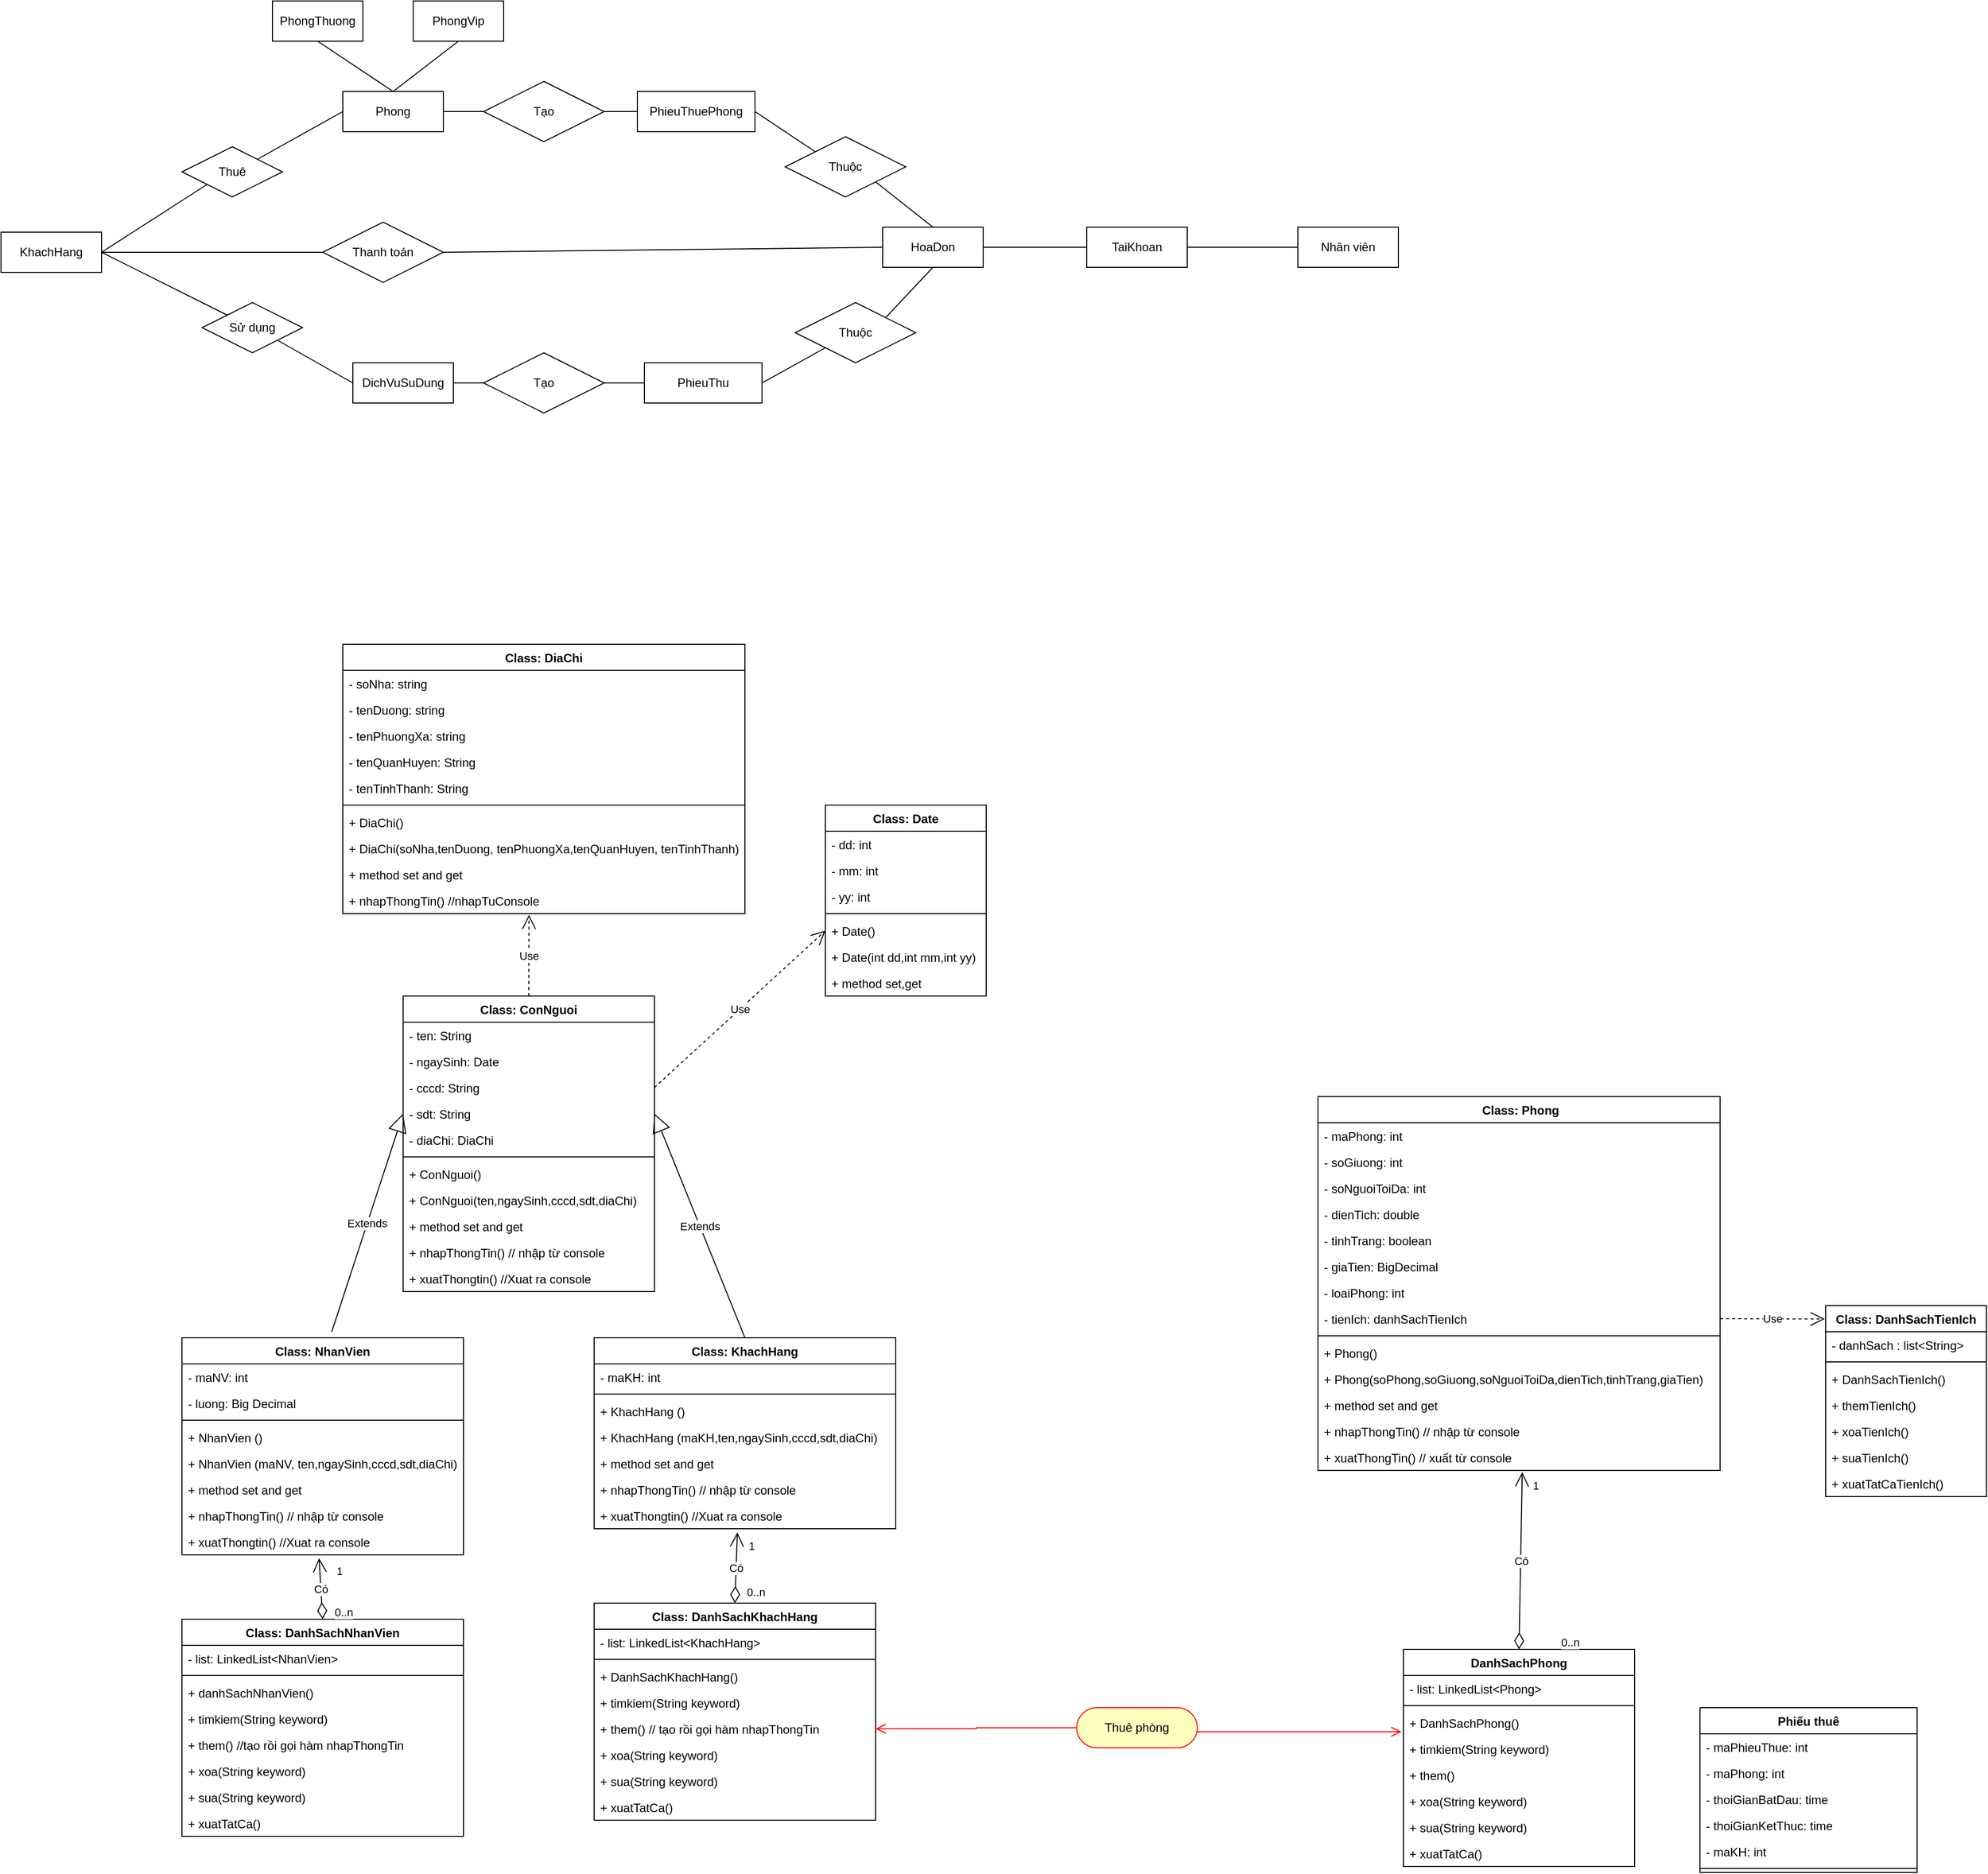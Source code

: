 <mxfile version="15.7.4" type="github">
  <diagram id="kMPrpdw1wE4F1YFI-eZS" name="Page-1">
    <mxGraphModel dx="2310" dy="1950" grid="1" gridSize="10" guides="1" tooltips="1" connect="1" arrows="1" fold="1" page="1" pageScale="1" pageWidth="827" pageHeight="1169" math="0" shadow="0">
      <root>
        <mxCell id="0" />
        <mxCell id="1" parent="0" />
        <mxCell id="qBU-X2Bj4WUoPsnrZZg7-1" value="Class: ConNguoi" style="swimlane;fontStyle=1;align=center;verticalAlign=top;childLayout=stackLayout;horizontal=1;startSize=26;horizontalStack=0;resizeParent=1;resizeParentMax=0;resizeLast=0;collapsible=1;marginBottom=0;" parent="1" vertex="1">
          <mxGeometry x="260" y="90" width="250" height="294" as="geometry" />
        </mxCell>
        <mxCell id="qBU-X2Bj4WUoPsnrZZg7-2" value="- ten: String " style="text;strokeColor=none;fillColor=none;align=left;verticalAlign=top;spacingLeft=4;spacingRight=4;overflow=hidden;rotatable=0;points=[[0,0.5],[1,0.5]];portConstraint=eastwest;" parent="qBU-X2Bj4WUoPsnrZZg7-1" vertex="1">
          <mxGeometry y="26" width="250" height="26" as="geometry" />
        </mxCell>
        <mxCell id="qBU-X2Bj4WUoPsnrZZg7-8" value="- ngaySinh: Date " style="text;strokeColor=none;fillColor=none;align=left;verticalAlign=top;spacingLeft=4;spacingRight=4;overflow=hidden;rotatable=0;points=[[0,0.5],[1,0.5]];portConstraint=eastwest;" parent="qBU-X2Bj4WUoPsnrZZg7-1" vertex="1">
          <mxGeometry y="52" width="250" height="26" as="geometry" />
        </mxCell>
        <mxCell id="qBU-X2Bj4WUoPsnrZZg7-5" value="- cccd: String" style="text;strokeColor=none;fillColor=none;align=left;verticalAlign=top;spacingLeft=4;spacingRight=4;overflow=hidden;rotatable=0;points=[[0,0.5],[1,0.5]];portConstraint=eastwest;" parent="qBU-X2Bj4WUoPsnrZZg7-1" vertex="1">
          <mxGeometry y="78" width="250" height="26" as="geometry" />
        </mxCell>
        <mxCell id="qBU-X2Bj4WUoPsnrZZg7-7" value="- sdt: String" style="text;strokeColor=none;fillColor=none;align=left;verticalAlign=top;spacingLeft=4;spacingRight=4;overflow=hidden;rotatable=0;points=[[0,0.5],[1,0.5]];portConstraint=eastwest;" parent="qBU-X2Bj4WUoPsnrZZg7-1" vertex="1">
          <mxGeometry y="104" width="250" height="26" as="geometry" />
        </mxCell>
        <mxCell id="qBU-X2Bj4WUoPsnrZZg7-6" value="- diaChi: DiaChi" style="text;strokeColor=none;fillColor=none;align=left;verticalAlign=top;spacingLeft=4;spacingRight=4;overflow=hidden;rotatable=0;points=[[0,0.5],[1,0.5]];portConstraint=eastwest;" parent="qBU-X2Bj4WUoPsnrZZg7-1" vertex="1">
          <mxGeometry y="130" width="250" height="26" as="geometry" />
        </mxCell>
        <mxCell id="qBU-X2Bj4WUoPsnrZZg7-3" value="" style="line;strokeWidth=1;fillColor=none;align=left;verticalAlign=middle;spacingTop=-1;spacingLeft=3;spacingRight=3;rotatable=0;labelPosition=right;points=[];portConstraint=eastwest;" parent="qBU-X2Bj4WUoPsnrZZg7-1" vertex="1">
          <mxGeometry y="156" width="250" height="8" as="geometry" />
        </mxCell>
        <mxCell id="qBU-X2Bj4WUoPsnrZZg7-40" value="+ ConNguoi()" style="text;strokeColor=none;fillColor=none;align=left;verticalAlign=top;spacingLeft=4;spacingRight=4;overflow=hidden;rotatable=0;points=[[0,0.5],[1,0.5]];portConstraint=eastwest;" parent="qBU-X2Bj4WUoPsnrZZg7-1" vertex="1">
          <mxGeometry y="164" width="250" height="26" as="geometry" />
        </mxCell>
        <mxCell id="qBU-X2Bj4WUoPsnrZZg7-4" value="+ ConNguoi(ten,ngaySinh,cccd,sdt,diaChi)" style="text;strokeColor=none;fillColor=none;align=left;verticalAlign=top;spacingLeft=4;spacingRight=4;overflow=hidden;rotatable=0;points=[[0,0.5],[1,0.5]];portConstraint=eastwest;" parent="qBU-X2Bj4WUoPsnrZZg7-1" vertex="1">
          <mxGeometry y="190" width="250" height="26" as="geometry" />
        </mxCell>
        <mxCell id="qBU-X2Bj4WUoPsnrZZg7-66" value="+ method set and get" style="text;strokeColor=none;fillColor=none;align=left;verticalAlign=top;spacingLeft=4;spacingRight=4;overflow=hidden;rotatable=0;points=[[0,0.5],[1,0.5]];portConstraint=eastwest;" parent="qBU-X2Bj4WUoPsnrZZg7-1" vertex="1">
          <mxGeometry y="216" width="250" height="26" as="geometry" />
        </mxCell>
        <mxCell id="qBU-X2Bj4WUoPsnrZZg7-10" value="+ nhapThongTin() // nhập từ console" style="text;strokeColor=none;fillColor=none;align=left;verticalAlign=top;spacingLeft=4;spacingRight=4;overflow=hidden;rotatable=0;points=[[0,0.5],[1,0.5]];portConstraint=eastwest;" parent="qBU-X2Bj4WUoPsnrZZg7-1" vertex="1">
          <mxGeometry y="242" width="250" height="26" as="geometry" />
        </mxCell>
        <mxCell id="qBU-X2Bj4WUoPsnrZZg7-11" value="+ xuatThongtin() //Xuat ra console" style="text;strokeColor=none;fillColor=none;align=left;verticalAlign=top;spacingLeft=4;spacingRight=4;overflow=hidden;rotatable=0;points=[[0,0.5],[1,0.5]];portConstraint=eastwest;" parent="qBU-X2Bj4WUoPsnrZZg7-1" vertex="1">
          <mxGeometry y="268" width="250" height="26" as="geometry" />
        </mxCell>
        <mxCell id="qBU-X2Bj4WUoPsnrZZg7-13" value="Class: NhanVien" style="swimlane;fontStyle=1;align=center;verticalAlign=top;childLayout=stackLayout;horizontal=1;startSize=26;horizontalStack=0;resizeParent=1;resizeParentMax=0;resizeLast=0;collapsible=1;marginBottom=0;" parent="1" vertex="1">
          <mxGeometry x="40" y="430" width="280" height="216" as="geometry" />
        </mxCell>
        <mxCell id="qBU-X2Bj4WUoPsnrZZg7-18" value="- maNV: int" style="text;strokeColor=none;fillColor=none;align=left;verticalAlign=top;spacingLeft=4;spacingRight=4;overflow=hidden;rotatable=0;points=[[0,0.5],[1,0.5]];portConstraint=eastwest;" parent="qBU-X2Bj4WUoPsnrZZg7-13" vertex="1">
          <mxGeometry y="26" width="280" height="26" as="geometry" />
        </mxCell>
        <mxCell id="2VzvHY2PfIoo-pRxmY4y-8" value="- luong: Big Decimal" style="text;strokeColor=none;fillColor=none;align=left;verticalAlign=top;spacingLeft=4;spacingRight=4;overflow=hidden;rotatable=0;points=[[0,0.5],[1,0.5]];portConstraint=eastwest;" parent="qBU-X2Bj4WUoPsnrZZg7-13" vertex="1">
          <mxGeometry y="52" width="280" height="26" as="geometry" />
        </mxCell>
        <mxCell id="qBU-X2Bj4WUoPsnrZZg7-19" value="" style="line;strokeWidth=1;fillColor=none;align=left;verticalAlign=middle;spacingTop=-1;spacingLeft=3;spacingRight=3;rotatable=0;labelPosition=right;points=[];portConstraint=eastwest;" parent="qBU-X2Bj4WUoPsnrZZg7-13" vertex="1">
          <mxGeometry y="78" width="280" height="8" as="geometry" />
        </mxCell>
        <mxCell id="qBU-X2Bj4WUoPsnrZZg7-20" value="+ NhanVien ()" style="text;strokeColor=none;fillColor=none;align=left;verticalAlign=top;spacingLeft=4;spacingRight=4;overflow=hidden;rotatable=0;points=[[0,0.5],[1,0.5]];portConstraint=eastwest;" parent="qBU-X2Bj4WUoPsnrZZg7-13" vertex="1">
          <mxGeometry y="86" width="280" height="26" as="geometry" />
        </mxCell>
        <mxCell id="qBU-X2Bj4WUoPsnrZZg7-39" value="+ NhanVien (maNV, ten,ngaySinh,cccd,sdt,diaChi)" style="text;strokeColor=none;fillColor=none;align=left;verticalAlign=top;spacingLeft=4;spacingRight=4;overflow=hidden;rotatable=0;points=[[0,0.5],[1,0.5]];portConstraint=eastwest;" parent="qBU-X2Bj4WUoPsnrZZg7-13" vertex="1">
          <mxGeometry y="112" width="280" height="26" as="geometry" />
        </mxCell>
        <mxCell id="qBU-X2Bj4WUoPsnrZZg7-67" value="+ method set and get" style="text;strokeColor=none;fillColor=none;align=left;verticalAlign=top;spacingLeft=4;spacingRight=4;overflow=hidden;rotatable=0;points=[[0,0.5],[1,0.5]];portConstraint=eastwest;" parent="qBU-X2Bj4WUoPsnrZZg7-13" vertex="1">
          <mxGeometry y="138" width="280" height="26" as="geometry" />
        </mxCell>
        <mxCell id="qBU-X2Bj4WUoPsnrZZg7-21" value="+ nhapThongTin() // nhập từ console" style="text;strokeColor=none;fillColor=none;align=left;verticalAlign=top;spacingLeft=4;spacingRight=4;overflow=hidden;rotatable=0;points=[[0,0.5],[1,0.5]];portConstraint=eastwest;" parent="qBU-X2Bj4WUoPsnrZZg7-13" vertex="1">
          <mxGeometry y="164" width="280" height="26" as="geometry" />
        </mxCell>
        <mxCell id="qBU-X2Bj4WUoPsnrZZg7-22" value="+ xuatThongtin() //Xuat ra console" style="text;strokeColor=none;fillColor=none;align=left;verticalAlign=top;spacingLeft=4;spacingRight=4;overflow=hidden;rotatable=0;points=[[0,0.5],[1,0.5]];portConstraint=eastwest;" parent="qBU-X2Bj4WUoPsnrZZg7-13" vertex="1">
          <mxGeometry y="190" width="280" height="26" as="geometry" />
        </mxCell>
        <mxCell id="qBU-X2Bj4WUoPsnrZZg7-23" value="Class: KhachHang" style="swimlane;fontStyle=1;align=center;verticalAlign=top;childLayout=stackLayout;horizontal=1;startSize=26;horizontalStack=0;resizeParent=1;resizeParentMax=0;resizeLast=0;collapsible=1;marginBottom=0;" parent="1" vertex="1">
          <mxGeometry x="450" y="430" width="300" height="190" as="geometry" />
        </mxCell>
        <mxCell id="qBU-X2Bj4WUoPsnrZZg7-24" value="- maKH: int" style="text;strokeColor=none;fillColor=none;align=left;verticalAlign=top;spacingLeft=4;spacingRight=4;overflow=hidden;rotatable=0;points=[[0,0.5],[1,0.5]];portConstraint=eastwest;" parent="qBU-X2Bj4WUoPsnrZZg7-23" vertex="1">
          <mxGeometry y="26" width="300" height="26" as="geometry" />
        </mxCell>
        <mxCell id="qBU-X2Bj4WUoPsnrZZg7-29" value="" style="line;strokeWidth=1;fillColor=none;align=left;verticalAlign=middle;spacingTop=-1;spacingLeft=3;spacingRight=3;rotatable=0;labelPosition=right;points=[];portConstraint=eastwest;" parent="qBU-X2Bj4WUoPsnrZZg7-23" vertex="1">
          <mxGeometry y="52" width="300" height="8" as="geometry" />
        </mxCell>
        <mxCell id="qBU-X2Bj4WUoPsnrZZg7-30" value="+ KhachHang ()" style="text;strokeColor=none;fillColor=none;align=left;verticalAlign=top;spacingLeft=4;spacingRight=4;overflow=hidden;rotatable=0;points=[[0,0.5],[1,0.5]];portConstraint=eastwest;" parent="qBU-X2Bj4WUoPsnrZZg7-23" vertex="1">
          <mxGeometry y="60" width="300" height="26" as="geometry" />
        </mxCell>
        <mxCell id="qBU-X2Bj4WUoPsnrZZg7-41" value="+ KhachHang (maKH,ten,ngaySinh,cccd,sdt,diaChi)" style="text;strokeColor=none;fillColor=none;align=left;verticalAlign=top;spacingLeft=4;spacingRight=4;overflow=hidden;rotatable=0;points=[[0,0.5],[1,0.5]];portConstraint=eastwest;" parent="qBU-X2Bj4WUoPsnrZZg7-23" vertex="1">
          <mxGeometry y="86" width="300" height="26" as="geometry" />
        </mxCell>
        <mxCell id="qBU-X2Bj4WUoPsnrZZg7-69" value="+ method set and get" style="text;strokeColor=none;fillColor=none;align=left;verticalAlign=top;spacingLeft=4;spacingRight=4;overflow=hidden;rotatable=0;points=[[0,0.5],[1,0.5]];portConstraint=eastwest;" parent="qBU-X2Bj4WUoPsnrZZg7-23" vertex="1">
          <mxGeometry y="112" width="300" height="26" as="geometry" />
        </mxCell>
        <mxCell id="qBU-X2Bj4WUoPsnrZZg7-31" value="+ nhapThongTin() // nhập từ console" style="text;strokeColor=none;fillColor=none;align=left;verticalAlign=top;spacingLeft=4;spacingRight=4;overflow=hidden;rotatable=0;points=[[0,0.5],[1,0.5]];portConstraint=eastwest;" parent="qBU-X2Bj4WUoPsnrZZg7-23" vertex="1">
          <mxGeometry y="138" width="300" height="26" as="geometry" />
        </mxCell>
        <mxCell id="qBU-X2Bj4WUoPsnrZZg7-32" value="+ xuatThongtin() //Xuat ra console" style="text;strokeColor=none;fillColor=none;align=left;verticalAlign=top;spacingLeft=4;spacingRight=4;overflow=hidden;rotatable=0;points=[[0,0.5],[1,0.5]];portConstraint=eastwest;" parent="qBU-X2Bj4WUoPsnrZZg7-23" vertex="1">
          <mxGeometry y="164" width="300" height="26" as="geometry" />
        </mxCell>
        <mxCell id="qBU-X2Bj4WUoPsnrZZg7-34" value="Class: DanhSachNhanVien" style="swimlane;fontStyle=1;align=center;verticalAlign=top;childLayout=stackLayout;horizontal=1;startSize=26;horizontalStack=0;resizeParent=1;resizeParentMax=0;resizeLast=0;collapsible=1;marginBottom=0;" parent="1" vertex="1">
          <mxGeometry x="40" y="710" width="280" height="216" as="geometry" />
        </mxCell>
        <mxCell id="qBU-X2Bj4WUoPsnrZZg7-35" value="- list: LinkedList&lt;NhanVien&gt;" style="text;strokeColor=none;fillColor=none;align=left;verticalAlign=top;spacingLeft=4;spacingRight=4;overflow=hidden;rotatable=0;points=[[0,0.5],[1,0.5]];portConstraint=eastwest;" parent="qBU-X2Bj4WUoPsnrZZg7-34" vertex="1">
          <mxGeometry y="26" width="280" height="26" as="geometry" />
        </mxCell>
        <mxCell id="qBU-X2Bj4WUoPsnrZZg7-36" value="" style="line;strokeWidth=1;fillColor=none;align=left;verticalAlign=middle;spacingTop=-1;spacingLeft=3;spacingRight=3;rotatable=0;labelPosition=right;points=[];portConstraint=eastwest;" parent="qBU-X2Bj4WUoPsnrZZg7-34" vertex="1">
          <mxGeometry y="52" width="280" height="8" as="geometry" />
        </mxCell>
        <mxCell id="qBU-X2Bj4WUoPsnrZZg7-37" value="+ danhSachNhanVien()" style="text;strokeColor=none;fillColor=none;align=left;verticalAlign=top;spacingLeft=4;spacingRight=4;overflow=hidden;rotatable=0;points=[[0,0.5],[1,0.5]];portConstraint=eastwest;" parent="qBU-X2Bj4WUoPsnrZZg7-34" vertex="1">
          <mxGeometry y="60" width="280" height="26" as="geometry" />
        </mxCell>
        <mxCell id="qBU-X2Bj4WUoPsnrZZg7-100" value="+ timkiem(String keyword)" style="text;strokeColor=none;fillColor=none;align=left;verticalAlign=top;spacingLeft=4;spacingRight=4;overflow=hidden;rotatable=0;points=[[0,0.5],[1,0.5]];portConstraint=eastwest;" parent="qBU-X2Bj4WUoPsnrZZg7-34" vertex="1">
          <mxGeometry y="86" width="280" height="26" as="geometry" />
        </mxCell>
        <mxCell id="qBU-X2Bj4WUoPsnrZZg7-38" value="+ them() //tạo rồi gọi hàm nhapThongTin" style="text;strokeColor=none;fillColor=none;align=left;verticalAlign=top;spacingLeft=4;spacingRight=4;overflow=hidden;rotatable=0;points=[[0,0.5],[1,0.5]];portConstraint=eastwest;" parent="qBU-X2Bj4WUoPsnrZZg7-34" vertex="1">
          <mxGeometry y="112" width="280" height="26" as="geometry" />
        </mxCell>
        <mxCell id="qBU-X2Bj4WUoPsnrZZg7-42" value="+ xoa(String keyword)" style="text;strokeColor=none;fillColor=none;align=left;verticalAlign=top;spacingLeft=4;spacingRight=4;overflow=hidden;rotatable=0;points=[[0,0.5],[1,0.5]];portConstraint=eastwest;" parent="qBU-X2Bj4WUoPsnrZZg7-34" vertex="1">
          <mxGeometry y="138" width="280" height="26" as="geometry" />
        </mxCell>
        <mxCell id="qBU-X2Bj4WUoPsnrZZg7-43" value="+ sua(String keyword)" style="text;strokeColor=none;fillColor=none;align=left;verticalAlign=top;spacingLeft=4;spacingRight=4;overflow=hidden;rotatable=0;points=[[0,0.5],[1,0.5]];portConstraint=eastwest;" parent="qBU-X2Bj4WUoPsnrZZg7-34" vertex="1">
          <mxGeometry y="164" width="280" height="26" as="geometry" />
        </mxCell>
        <mxCell id="qBU-X2Bj4WUoPsnrZZg7-114" value="+ xuatTatCa()" style="text;strokeColor=none;fillColor=none;align=left;verticalAlign=top;spacingLeft=4;spacingRight=4;overflow=hidden;rotatable=0;points=[[0,0.5],[1,0.5]];portConstraint=eastwest;" parent="qBU-X2Bj4WUoPsnrZZg7-34" vertex="1">
          <mxGeometry y="190" width="280" height="26" as="geometry" />
        </mxCell>
        <mxCell id="qBU-X2Bj4WUoPsnrZZg7-44" value="Class: DanhSachKhachHang" style="swimlane;fontStyle=1;align=center;verticalAlign=top;childLayout=stackLayout;horizontal=1;startSize=26;horizontalStack=0;resizeParent=1;resizeParentMax=0;resizeLast=0;collapsible=1;marginBottom=0;" parent="1" vertex="1">
          <mxGeometry x="450" y="694" width="280" height="216" as="geometry" />
        </mxCell>
        <mxCell id="qBU-X2Bj4WUoPsnrZZg7-45" value="- list: LinkedList&lt;KhachHang&gt;" style="text;strokeColor=none;fillColor=none;align=left;verticalAlign=top;spacingLeft=4;spacingRight=4;overflow=hidden;rotatable=0;points=[[0,0.5],[1,0.5]];portConstraint=eastwest;" parent="qBU-X2Bj4WUoPsnrZZg7-44" vertex="1">
          <mxGeometry y="26" width="280" height="26" as="geometry" />
        </mxCell>
        <mxCell id="qBU-X2Bj4WUoPsnrZZg7-46" value="" style="line;strokeWidth=1;fillColor=none;align=left;verticalAlign=middle;spacingTop=-1;spacingLeft=3;spacingRight=3;rotatable=0;labelPosition=right;points=[];portConstraint=eastwest;" parent="qBU-X2Bj4WUoPsnrZZg7-44" vertex="1">
          <mxGeometry y="52" width="280" height="8" as="geometry" />
        </mxCell>
        <mxCell id="qBU-X2Bj4WUoPsnrZZg7-99" value="+ DanhSachKhachHang()" style="text;strokeColor=none;fillColor=none;align=left;verticalAlign=top;spacingLeft=4;spacingRight=4;overflow=hidden;rotatable=0;points=[[0,0.5],[1,0.5]];portConstraint=eastwest;" parent="qBU-X2Bj4WUoPsnrZZg7-44" vertex="1">
          <mxGeometry y="60" width="280" height="26" as="geometry" />
        </mxCell>
        <mxCell id="qBU-X2Bj4WUoPsnrZZg7-47" value="+ timkiem(String keyword)" style="text;strokeColor=none;fillColor=none;align=left;verticalAlign=top;spacingLeft=4;spacingRight=4;overflow=hidden;rotatable=0;points=[[0,0.5],[1,0.5]];portConstraint=eastwest;" parent="qBU-X2Bj4WUoPsnrZZg7-44" vertex="1">
          <mxGeometry y="86" width="280" height="26" as="geometry" />
        </mxCell>
        <mxCell id="qBU-X2Bj4WUoPsnrZZg7-48" value="+ them() // tạo rồi gọi hàm nhapThongTin" style="text;strokeColor=none;fillColor=none;align=left;verticalAlign=top;spacingLeft=4;spacingRight=4;overflow=hidden;rotatable=0;points=[[0,0.5],[1,0.5]];portConstraint=eastwest;" parent="qBU-X2Bj4WUoPsnrZZg7-44" vertex="1">
          <mxGeometry y="112" width="280" height="26" as="geometry" />
        </mxCell>
        <mxCell id="qBU-X2Bj4WUoPsnrZZg7-49" value="+ xoa(String keyword)" style="text;strokeColor=none;fillColor=none;align=left;verticalAlign=top;spacingLeft=4;spacingRight=4;overflow=hidden;rotatable=0;points=[[0,0.5],[1,0.5]];portConstraint=eastwest;" parent="qBU-X2Bj4WUoPsnrZZg7-44" vertex="1">
          <mxGeometry y="138" width="280" height="26" as="geometry" />
        </mxCell>
        <mxCell id="qBU-X2Bj4WUoPsnrZZg7-50" value="+ sua(String keyword)" style="text;strokeColor=none;fillColor=none;align=left;verticalAlign=top;spacingLeft=4;spacingRight=4;overflow=hidden;rotatable=0;points=[[0,0.5],[1,0.5]];portConstraint=eastwest;" parent="qBU-X2Bj4WUoPsnrZZg7-44" vertex="1">
          <mxGeometry y="164" width="280" height="26" as="geometry" />
        </mxCell>
        <mxCell id="qBU-X2Bj4WUoPsnrZZg7-113" value="+ xuatTatCa()" style="text;strokeColor=none;fillColor=none;align=left;verticalAlign=top;spacingLeft=4;spacingRight=4;overflow=hidden;rotatable=0;points=[[0,0.5],[1,0.5]];portConstraint=eastwest;" parent="qBU-X2Bj4WUoPsnrZZg7-44" vertex="1">
          <mxGeometry y="190" width="280" height="26" as="geometry" />
        </mxCell>
        <mxCell id="qBU-X2Bj4WUoPsnrZZg7-54" value="Extends" style="endArrow=block;endSize=16;endFill=0;html=1;rounded=0;exitX=0.532;exitY=-0.027;exitDx=0;exitDy=0;exitPerimeter=0;entryX=0;entryY=0.5;entryDx=0;entryDy=0;" parent="1" source="qBU-X2Bj4WUoPsnrZZg7-13" target="qBU-X2Bj4WUoPsnrZZg7-7" edge="1">
          <mxGeometry width="160" relative="1" as="geometry">
            <mxPoint x="190" y="420" as="sourcePoint" />
            <mxPoint x="350" y="420" as="targetPoint" />
          </mxGeometry>
        </mxCell>
        <mxCell id="qBU-X2Bj4WUoPsnrZZg7-56" value="Extends" style="endArrow=block;endSize=16;endFill=0;html=1;rounded=0;exitX=0.5;exitY=0;exitDx=0;exitDy=0;entryX=1;entryY=0.5;entryDx=0;entryDy=0;" parent="1" source="qBU-X2Bj4WUoPsnrZZg7-23" target="qBU-X2Bj4WUoPsnrZZg7-7" edge="1">
          <mxGeometry width="160" relative="1" as="geometry">
            <mxPoint x="330" y="440" as="sourcePoint" />
            <mxPoint x="490" y="440" as="targetPoint" />
          </mxGeometry>
        </mxCell>
        <mxCell id="qBU-X2Bj4WUoPsnrZZg7-57" value=" Class: Phong" style="swimlane;fontStyle=1;align=center;verticalAlign=top;childLayout=stackLayout;horizontal=1;startSize=26;horizontalStack=0;resizeParent=1;resizeParentMax=0;resizeLast=0;collapsible=1;marginBottom=0;" parent="1" vertex="1">
          <mxGeometry x="1170" y="190" width="400" height="372" as="geometry" />
        </mxCell>
        <mxCell id="qBU-X2Bj4WUoPsnrZZg7-58" value="- maPhong: int" style="text;strokeColor=none;fillColor=none;align=left;verticalAlign=top;spacingLeft=4;spacingRight=4;overflow=hidden;rotatable=0;points=[[0,0.5],[1,0.5]];portConstraint=eastwest;" parent="qBU-X2Bj4WUoPsnrZZg7-57" vertex="1">
          <mxGeometry y="26" width="400" height="26" as="geometry" />
        </mxCell>
        <mxCell id="qBU-X2Bj4WUoPsnrZZg7-64" value="- soGiuong: int" style="text;strokeColor=none;fillColor=none;align=left;verticalAlign=top;spacingLeft=4;spacingRight=4;overflow=hidden;rotatable=0;points=[[0,0.5],[1,0.5]];portConstraint=eastwest;" parent="qBU-X2Bj4WUoPsnrZZg7-57" vertex="1">
          <mxGeometry y="52" width="400" height="26" as="geometry" />
        </mxCell>
        <mxCell id="qBU-X2Bj4WUoPsnrZZg7-73" value="- soNguoiToiDa: int" style="text;strokeColor=none;fillColor=none;align=left;verticalAlign=top;spacingLeft=4;spacingRight=4;overflow=hidden;rotatable=0;points=[[0,0.5],[1,0.5]];portConstraint=eastwest;" parent="qBU-X2Bj4WUoPsnrZZg7-57" vertex="1">
          <mxGeometry y="78" width="400" height="26" as="geometry" />
        </mxCell>
        <mxCell id="qBU-X2Bj4WUoPsnrZZg7-61" value="- dienTich: double" style="text;strokeColor=none;fillColor=none;align=left;verticalAlign=top;spacingLeft=4;spacingRight=4;overflow=hidden;rotatable=0;points=[[0,0.5],[1,0.5]];portConstraint=eastwest;" parent="qBU-X2Bj4WUoPsnrZZg7-57" vertex="1">
          <mxGeometry y="104" width="400" height="26" as="geometry" />
        </mxCell>
        <mxCell id="qBU-X2Bj4WUoPsnrZZg7-62" value="- tinhTrang: boolean" style="text;strokeColor=none;fillColor=none;align=left;verticalAlign=top;spacingLeft=4;spacingRight=4;overflow=hidden;rotatable=0;points=[[0,0.5],[1,0.5]];portConstraint=eastwest;" parent="qBU-X2Bj4WUoPsnrZZg7-57" vertex="1">
          <mxGeometry y="130" width="400" height="26" as="geometry" />
        </mxCell>
        <mxCell id="qBU-X2Bj4WUoPsnrZZg7-84" value="- giaTien: BigDecimal" style="text;strokeColor=none;fillColor=none;align=left;verticalAlign=top;spacingLeft=4;spacingRight=4;overflow=hidden;rotatable=0;points=[[0,0.5],[1,0.5]];portConstraint=eastwest;" parent="qBU-X2Bj4WUoPsnrZZg7-57" vertex="1">
          <mxGeometry y="156" width="400" height="26" as="geometry" />
        </mxCell>
        <mxCell id="6TMLlwcTxGyn9dcxGtqk-1" value="- loaiPhong: int" style="text;strokeColor=none;fillColor=none;align=left;verticalAlign=top;spacingLeft=4;spacingRight=4;overflow=hidden;rotatable=0;points=[[0,0.5],[1,0.5]];portConstraint=eastwest;" parent="qBU-X2Bj4WUoPsnrZZg7-57" vertex="1">
          <mxGeometry y="182" width="400" height="26" as="geometry" />
        </mxCell>
        <mxCell id="6TMLlwcTxGyn9dcxGtqk-2" value="- tienIch: danhSachTienIch" style="text;strokeColor=none;fillColor=none;align=left;verticalAlign=top;spacingLeft=4;spacingRight=4;overflow=hidden;rotatable=0;points=[[0,0.5],[1,0.5]];portConstraint=eastwest;" parent="qBU-X2Bj4WUoPsnrZZg7-57" vertex="1">
          <mxGeometry y="208" width="400" height="26" as="geometry" />
        </mxCell>
        <mxCell id="qBU-X2Bj4WUoPsnrZZg7-59" value="" style="line;strokeWidth=1;fillColor=none;align=left;verticalAlign=middle;spacingTop=-1;spacingLeft=3;spacingRight=3;rotatable=0;labelPosition=right;points=[];portConstraint=eastwest;" parent="qBU-X2Bj4WUoPsnrZZg7-57" vertex="1">
          <mxGeometry y="234" width="400" height="8" as="geometry" />
        </mxCell>
        <mxCell id="qBU-X2Bj4WUoPsnrZZg7-60" value="+ Phong()" style="text;strokeColor=none;fillColor=none;align=left;verticalAlign=top;spacingLeft=4;spacingRight=4;overflow=hidden;rotatable=0;points=[[0,0.5],[1,0.5]];portConstraint=eastwest;" parent="qBU-X2Bj4WUoPsnrZZg7-57" vertex="1">
          <mxGeometry y="242" width="400" height="26" as="geometry" />
        </mxCell>
        <mxCell id="qBU-X2Bj4WUoPsnrZZg7-65" value="+ Phong(soPhong,soGiuong,soNguoiToiDa,dienTich,tinhTrang,giaTien)" style="text;strokeColor=none;fillColor=none;align=left;verticalAlign=top;spacingLeft=4;spacingRight=4;overflow=hidden;rotatable=0;points=[[0,0.5],[1,0.5]];portConstraint=eastwest;" parent="qBU-X2Bj4WUoPsnrZZg7-57" vertex="1">
          <mxGeometry y="268" width="400" height="26" as="geometry" />
        </mxCell>
        <mxCell id="qBU-X2Bj4WUoPsnrZZg7-70" value="+ method set and get" style="text;strokeColor=none;fillColor=none;align=left;verticalAlign=top;spacingLeft=4;spacingRight=4;overflow=hidden;rotatable=0;points=[[0,0.5],[1,0.5]];portConstraint=eastwest;" parent="qBU-X2Bj4WUoPsnrZZg7-57" vertex="1">
          <mxGeometry y="294" width="400" height="26" as="geometry" />
        </mxCell>
        <mxCell id="qBU-X2Bj4WUoPsnrZZg7-71" value="+ nhapThongTin() // nhập từ console" style="text;strokeColor=none;fillColor=none;align=left;verticalAlign=top;spacingLeft=4;spacingRight=4;overflow=hidden;rotatable=0;points=[[0,0.5],[1,0.5]];portConstraint=eastwest;" parent="qBU-X2Bj4WUoPsnrZZg7-57" vertex="1">
          <mxGeometry y="320" width="400" height="26" as="geometry" />
        </mxCell>
        <mxCell id="qBU-X2Bj4WUoPsnrZZg7-72" value="+ xuatThongTin() // xuất từ console" style="text;strokeColor=none;fillColor=none;align=left;verticalAlign=top;spacingLeft=4;spacingRight=4;overflow=hidden;rotatable=0;points=[[0,0.5],[1,0.5]];portConstraint=eastwest;" parent="qBU-X2Bj4WUoPsnrZZg7-57" vertex="1">
          <mxGeometry y="346" width="400" height="26" as="geometry" />
        </mxCell>
        <mxCell id="qBU-X2Bj4WUoPsnrZZg7-91" value="Class: DanhSachTienIch" style="swimlane;fontStyle=1;align=center;verticalAlign=top;childLayout=stackLayout;horizontal=1;startSize=26;horizontalStack=0;resizeParent=1;resizeParentMax=0;resizeLast=0;collapsible=1;marginBottom=0;" parent="1" vertex="1">
          <mxGeometry x="1675" y="398" width="160" height="190" as="geometry" />
        </mxCell>
        <mxCell id="qBU-X2Bj4WUoPsnrZZg7-95" value="- danhSach : list&lt;String&gt;" style="text;strokeColor=none;fillColor=none;align=left;verticalAlign=top;spacingLeft=4;spacingRight=4;overflow=hidden;rotatable=0;points=[[0,0.5],[1,0.5]];portConstraint=eastwest;" parent="qBU-X2Bj4WUoPsnrZZg7-91" vertex="1">
          <mxGeometry y="26" width="160" height="26" as="geometry" />
        </mxCell>
        <mxCell id="qBU-X2Bj4WUoPsnrZZg7-93" value="" style="line;strokeWidth=1;fillColor=none;align=left;verticalAlign=middle;spacingTop=-1;spacingLeft=3;spacingRight=3;rotatable=0;labelPosition=right;points=[];portConstraint=eastwest;" parent="qBU-X2Bj4WUoPsnrZZg7-91" vertex="1">
          <mxGeometry y="52" width="160" height="8" as="geometry" />
        </mxCell>
        <mxCell id="qBU-X2Bj4WUoPsnrZZg7-94" value="+ DanhSachTienIch()" style="text;strokeColor=none;fillColor=none;align=left;verticalAlign=top;spacingLeft=4;spacingRight=4;overflow=hidden;rotatable=0;points=[[0,0.5],[1,0.5]];portConstraint=eastwest;" parent="qBU-X2Bj4WUoPsnrZZg7-91" vertex="1">
          <mxGeometry y="60" width="160" height="26" as="geometry" />
        </mxCell>
        <mxCell id="qBU-X2Bj4WUoPsnrZZg7-97" value="+ themTienIch()" style="text;strokeColor=none;fillColor=none;align=left;verticalAlign=top;spacingLeft=4;spacingRight=4;overflow=hidden;rotatable=0;points=[[0,0.5],[1,0.5]];portConstraint=eastwest;" parent="qBU-X2Bj4WUoPsnrZZg7-91" vertex="1">
          <mxGeometry y="86" width="160" height="26" as="geometry" />
        </mxCell>
        <mxCell id="qBU-X2Bj4WUoPsnrZZg7-101" value="+ xoaTienIch()" style="text;strokeColor=none;fillColor=none;align=left;verticalAlign=top;spacingLeft=4;spacingRight=4;overflow=hidden;rotatable=0;points=[[0,0.5],[1,0.5]];portConstraint=eastwest;" parent="qBU-X2Bj4WUoPsnrZZg7-91" vertex="1">
          <mxGeometry y="112" width="160" height="26" as="geometry" />
        </mxCell>
        <mxCell id="qBU-X2Bj4WUoPsnrZZg7-102" value="+ suaTienIch()" style="text;strokeColor=none;fillColor=none;align=left;verticalAlign=top;spacingLeft=4;spacingRight=4;overflow=hidden;rotatable=0;points=[[0,0.5],[1,0.5]];portConstraint=eastwest;" parent="qBU-X2Bj4WUoPsnrZZg7-91" vertex="1">
          <mxGeometry y="138" width="160" height="26" as="geometry" />
        </mxCell>
        <mxCell id="qBU-X2Bj4WUoPsnrZZg7-103" value="+ xuatTatCaTienIch()" style="text;strokeColor=none;fillColor=none;align=left;verticalAlign=top;spacingLeft=4;spacingRight=4;overflow=hidden;rotatable=0;points=[[0,0.5],[1,0.5]];portConstraint=eastwest;" parent="qBU-X2Bj4WUoPsnrZZg7-91" vertex="1">
          <mxGeometry y="164" width="160" height="26" as="geometry" />
        </mxCell>
        <mxCell id="qBU-X2Bj4WUoPsnrZZg7-104" value="DanhSachPhong" style="swimlane;fontStyle=1;align=center;verticalAlign=top;childLayout=stackLayout;horizontal=1;startSize=26;horizontalStack=0;resizeParent=1;resizeParentMax=0;resizeLast=0;collapsible=1;marginBottom=0;" parent="1" vertex="1">
          <mxGeometry x="1255" y="740" width="230" height="216" as="geometry" />
        </mxCell>
        <mxCell id="qBU-X2Bj4WUoPsnrZZg7-105" value="- list: LinkedList&lt;Phong&gt;" style="text;strokeColor=none;fillColor=none;align=left;verticalAlign=top;spacingLeft=4;spacingRight=4;overflow=hidden;rotatable=0;points=[[0,0.5],[1,0.5]];portConstraint=eastwest;" parent="qBU-X2Bj4WUoPsnrZZg7-104" vertex="1">
          <mxGeometry y="26" width="230" height="26" as="geometry" />
        </mxCell>
        <mxCell id="qBU-X2Bj4WUoPsnrZZg7-106" value="" style="line;strokeWidth=1;fillColor=none;align=left;verticalAlign=middle;spacingTop=-1;spacingLeft=3;spacingRight=3;rotatable=0;labelPosition=right;points=[];portConstraint=eastwest;" parent="qBU-X2Bj4WUoPsnrZZg7-104" vertex="1">
          <mxGeometry y="52" width="230" height="8" as="geometry" />
        </mxCell>
        <mxCell id="qBU-X2Bj4WUoPsnrZZg7-107" value="+ DanhSachPhong()" style="text;strokeColor=none;fillColor=none;align=left;verticalAlign=top;spacingLeft=4;spacingRight=4;overflow=hidden;rotatable=0;points=[[0,0.5],[1,0.5]];portConstraint=eastwest;" parent="qBU-X2Bj4WUoPsnrZZg7-104" vertex="1">
          <mxGeometry y="60" width="230" height="26" as="geometry" />
        </mxCell>
        <mxCell id="qBU-X2Bj4WUoPsnrZZg7-108" value="+ timkiem(String keyword)" style="text;strokeColor=none;fillColor=none;align=left;verticalAlign=top;spacingLeft=4;spacingRight=4;overflow=hidden;rotatable=0;points=[[0,0.5],[1,0.5]];portConstraint=eastwest;" parent="qBU-X2Bj4WUoPsnrZZg7-104" vertex="1">
          <mxGeometry y="86" width="230" height="26" as="geometry" />
        </mxCell>
        <mxCell id="qBU-X2Bj4WUoPsnrZZg7-109" value="+ them()" style="text;strokeColor=none;fillColor=none;align=left;verticalAlign=top;spacingLeft=4;spacingRight=4;overflow=hidden;rotatable=0;points=[[0,0.5],[1,0.5]];portConstraint=eastwest;" parent="qBU-X2Bj4WUoPsnrZZg7-104" vertex="1">
          <mxGeometry y="112" width="230" height="26" as="geometry" />
        </mxCell>
        <mxCell id="qBU-X2Bj4WUoPsnrZZg7-110" value="+ xoa(String keyword)" style="text;strokeColor=none;fillColor=none;align=left;verticalAlign=top;spacingLeft=4;spacingRight=4;overflow=hidden;rotatable=0;points=[[0,0.5],[1,0.5]];portConstraint=eastwest;" parent="qBU-X2Bj4WUoPsnrZZg7-104" vertex="1">
          <mxGeometry y="138" width="230" height="26" as="geometry" />
        </mxCell>
        <mxCell id="qBU-X2Bj4WUoPsnrZZg7-111" value="+ sua(String keyword)" style="text;strokeColor=none;fillColor=none;align=left;verticalAlign=top;spacingLeft=4;spacingRight=4;overflow=hidden;rotatable=0;points=[[0,0.5],[1,0.5]];portConstraint=eastwest;" parent="qBU-X2Bj4WUoPsnrZZg7-104" vertex="1">
          <mxGeometry y="164" width="230" height="26" as="geometry" />
        </mxCell>
        <mxCell id="qBU-X2Bj4WUoPsnrZZg7-112" value="+ xuatTatCa()" style="text;strokeColor=none;fillColor=none;align=left;verticalAlign=top;spacingLeft=4;spacingRight=4;overflow=hidden;rotatable=0;points=[[0,0.5],[1,0.5]];portConstraint=eastwest;" parent="qBU-X2Bj4WUoPsnrZZg7-104" vertex="1">
          <mxGeometry y="190" width="230" height="26" as="geometry" />
        </mxCell>
        <mxCell id="qBU-X2Bj4WUoPsnrZZg7-117" style="edgeStyle=none;rounded=0;orthogonalLoop=1;jettySize=auto;html=1;exitX=0.75;exitY=0;exitDx=0;exitDy=0;" parent="1" source="qBU-X2Bj4WUoPsnrZZg7-104" target="qBU-X2Bj4WUoPsnrZZg7-104" edge="1">
          <mxGeometry relative="1" as="geometry" />
        </mxCell>
        <mxCell id="2VzvHY2PfIoo-pRxmY4y-9" value="Class: DiaChi" style="swimlane;fontStyle=1;align=center;verticalAlign=top;childLayout=stackLayout;horizontal=1;startSize=26;horizontalStack=0;resizeParent=1;resizeParentMax=0;resizeLast=0;collapsible=1;marginBottom=0;" parent="1" vertex="1">
          <mxGeometry x="200" y="-260" width="400" height="268" as="geometry" />
        </mxCell>
        <mxCell id="2VzvHY2PfIoo-pRxmY4y-10" value="- soNha: string" style="text;strokeColor=none;fillColor=none;align=left;verticalAlign=top;spacingLeft=4;spacingRight=4;overflow=hidden;rotatable=0;points=[[0,0.5],[1,0.5]];portConstraint=eastwest;" parent="2VzvHY2PfIoo-pRxmY4y-9" vertex="1">
          <mxGeometry y="26" width="400" height="26" as="geometry" />
        </mxCell>
        <mxCell id="2VzvHY2PfIoo-pRxmY4y-13" value="- tenDuong: string" style="text;strokeColor=none;fillColor=none;align=left;verticalAlign=top;spacingLeft=4;spacingRight=4;overflow=hidden;rotatable=0;points=[[0,0.5],[1,0.5]];portConstraint=eastwest;" parent="2VzvHY2PfIoo-pRxmY4y-9" vertex="1">
          <mxGeometry y="52" width="400" height="26" as="geometry" />
        </mxCell>
        <mxCell id="2VzvHY2PfIoo-pRxmY4y-16" value="- tenPhuongXa: string" style="text;strokeColor=none;fillColor=none;align=left;verticalAlign=top;spacingLeft=4;spacingRight=4;overflow=hidden;rotatable=0;points=[[0,0.5],[1,0.5]];portConstraint=eastwest;" parent="2VzvHY2PfIoo-pRxmY4y-9" vertex="1">
          <mxGeometry y="78" width="400" height="26" as="geometry" />
        </mxCell>
        <mxCell id="2VzvHY2PfIoo-pRxmY4y-14" value="- tenQuanHuyen: String&#xa;" style="text;strokeColor=none;fillColor=none;align=left;verticalAlign=top;spacingLeft=4;spacingRight=4;overflow=hidden;rotatable=0;points=[[0,0.5],[1,0.5]];portConstraint=eastwest;" parent="2VzvHY2PfIoo-pRxmY4y-9" vertex="1">
          <mxGeometry y="104" width="400" height="26" as="geometry" />
        </mxCell>
        <mxCell id="2VzvHY2PfIoo-pRxmY4y-15" value="- tenTinhThanh: String" style="text;strokeColor=none;fillColor=none;align=left;verticalAlign=top;spacingLeft=4;spacingRight=4;overflow=hidden;rotatable=0;points=[[0,0.5],[1,0.5]];portConstraint=eastwest;" parent="2VzvHY2PfIoo-pRxmY4y-9" vertex="1">
          <mxGeometry y="130" width="400" height="26" as="geometry" />
        </mxCell>
        <mxCell id="2VzvHY2PfIoo-pRxmY4y-11" value="" style="line;strokeWidth=1;fillColor=none;align=left;verticalAlign=middle;spacingTop=-1;spacingLeft=3;spacingRight=3;rotatable=0;labelPosition=right;points=[];portConstraint=eastwest;" parent="2VzvHY2PfIoo-pRxmY4y-9" vertex="1">
          <mxGeometry y="156" width="400" height="8" as="geometry" />
        </mxCell>
        <mxCell id="2VzvHY2PfIoo-pRxmY4y-12" value="+ DiaChi()" style="text;strokeColor=none;fillColor=none;align=left;verticalAlign=top;spacingLeft=4;spacingRight=4;overflow=hidden;rotatable=0;points=[[0,0.5],[1,0.5]];portConstraint=eastwest;" parent="2VzvHY2PfIoo-pRxmY4y-9" vertex="1">
          <mxGeometry y="164" width="400" height="26" as="geometry" />
        </mxCell>
        <mxCell id="2VzvHY2PfIoo-pRxmY4y-18" value="+ DiaChi(soNha,tenDuong, tenPhuongXa,tenQuanHuyen, tenTinhThanh)" style="text;strokeColor=none;fillColor=none;align=left;verticalAlign=top;spacingLeft=4;spacingRight=4;overflow=hidden;rotatable=0;points=[[0,0.5],[1,0.5]];portConstraint=eastwest;" parent="2VzvHY2PfIoo-pRxmY4y-9" vertex="1">
          <mxGeometry y="190" width="400" height="26" as="geometry" />
        </mxCell>
        <mxCell id="2VzvHY2PfIoo-pRxmY4y-17" value="+ method set and get" style="text;strokeColor=none;fillColor=none;align=left;verticalAlign=top;spacingLeft=4;spacingRight=4;overflow=hidden;rotatable=0;points=[[0,0.5],[1,0.5]];portConstraint=eastwest;" parent="2VzvHY2PfIoo-pRxmY4y-9" vertex="1">
          <mxGeometry y="216" width="400" height="26" as="geometry" />
        </mxCell>
        <mxCell id="2VzvHY2PfIoo-pRxmY4y-19" value="+ nhapThongTin() //nhapTuConsole" style="text;strokeColor=none;fillColor=none;align=left;verticalAlign=top;spacingLeft=4;spacingRight=4;overflow=hidden;rotatable=0;points=[[0,0.5],[1,0.5]];portConstraint=eastwest;" parent="2VzvHY2PfIoo-pRxmY4y-9" vertex="1">
          <mxGeometry y="242" width="400" height="26" as="geometry" />
        </mxCell>
        <mxCell id="2VzvHY2PfIoo-pRxmY4y-23" value="Use" style="endArrow=open;endSize=12;dashed=1;html=1;rounded=0;exitX=0.5;exitY=0;exitDx=0;exitDy=0;entryX=0.463;entryY=1.046;entryDx=0;entryDy=0;entryPerimeter=0;" parent="1" source="qBU-X2Bj4WUoPsnrZZg7-1" target="2VzvHY2PfIoo-pRxmY4y-19" edge="1">
          <mxGeometry width="160" relative="1" as="geometry">
            <mxPoint x="760" y="-60" as="sourcePoint" />
            <mxPoint x="390" y="10" as="targetPoint" />
          </mxGeometry>
        </mxCell>
        <mxCell id="2VzvHY2PfIoo-pRxmY4y-26" value="Class: Date" style="swimlane;fontStyle=1;align=center;verticalAlign=top;childLayout=stackLayout;horizontal=1;startSize=26;horizontalStack=0;resizeParent=1;resizeParentMax=0;resizeLast=0;collapsible=1;marginBottom=0;" parent="1" vertex="1">
          <mxGeometry x="680" y="-100" width="160" height="190" as="geometry" />
        </mxCell>
        <mxCell id="2VzvHY2PfIoo-pRxmY4y-27" value="- dd: int" style="text;strokeColor=none;fillColor=none;align=left;verticalAlign=top;spacingLeft=4;spacingRight=4;overflow=hidden;rotatable=0;points=[[0,0.5],[1,0.5]];portConstraint=eastwest;" parent="2VzvHY2PfIoo-pRxmY4y-26" vertex="1">
          <mxGeometry y="26" width="160" height="26" as="geometry" />
        </mxCell>
        <mxCell id="2VzvHY2PfIoo-pRxmY4y-30" value="- mm: int" style="text;strokeColor=none;fillColor=none;align=left;verticalAlign=top;spacingLeft=4;spacingRight=4;overflow=hidden;rotatable=0;points=[[0,0.5],[1,0.5]];portConstraint=eastwest;" parent="2VzvHY2PfIoo-pRxmY4y-26" vertex="1">
          <mxGeometry y="52" width="160" height="26" as="geometry" />
        </mxCell>
        <mxCell id="2VzvHY2PfIoo-pRxmY4y-31" value="- yy: int" style="text;strokeColor=none;fillColor=none;align=left;verticalAlign=top;spacingLeft=4;spacingRight=4;overflow=hidden;rotatable=0;points=[[0,0.5],[1,0.5]];portConstraint=eastwest;" parent="2VzvHY2PfIoo-pRxmY4y-26" vertex="1">
          <mxGeometry y="78" width="160" height="26" as="geometry" />
        </mxCell>
        <mxCell id="2VzvHY2PfIoo-pRxmY4y-28" value="" style="line;strokeWidth=1;fillColor=none;align=left;verticalAlign=middle;spacingTop=-1;spacingLeft=3;spacingRight=3;rotatable=0;labelPosition=right;points=[];portConstraint=eastwest;" parent="2VzvHY2PfIoo-pRxmY4y-26" vertex="1">
          <mxGeometry y="104" width="160" height="8" as="geometry" />
        </mxCell>
        <mxCell id="2VzvHY2PfIoo-pRxmY4y-29" value="+ Date()" style="text;strokeColor=none;fillColor=none;align=left;verticalAlign=top;spacingLeft=4;spacingRight=4;overflow=hidden;rotatable=0;points=[[0,0.5],[1,0.5]];portConstraint=eastwest;" parent="2VzvHY2PfIoo-pRxmY4y-26" vertex="1">
          <mxGeometry y="112" width="160" height="26" as="geometry" />
        </mxCell>
        <mxCell id="2VzvHY2PfIoo-pRxmY4y-32" value="+ Date(int dd,int mm,int yy)" style="text;strokeColor=none;fillColor=none;align=left;verticalAlign=top;spacingLeft=4;spacingRight=4;overflow=hidden;rotatable=0;points=[[0,0.5],[1,0.5]];portConstraint=eastwest;" parent="2VzvHY2PfIoo-pRxmY4y-26" vertex="1">
          <mxGeometry y="138" width="160" height="26" as="geometry" />
        </mxCell>
        <mxCell id="2VzvHY2PfIoo-pRxmY4y-33" value="+ method set,get" style="text;strokeColor=none;fillColor=none;align=left;verticalAlign=top;spacingLeft=4;spacingRight=4;overflow=hidden;rotatable=0;points=[[0,0.5],[1,0.5]];portConstraint=eastwest;" parent="2VzvHY2PfIoo-pRxmY4y-26" vertex="1">
          <mxGeometry y="164" width="160" height="26" as="geometry" />
        </mxCell>
        <mxCell id="2VzvHY2PfIoo-pRxmY4y-34" value="Use" style="endArrow=open;endSize=12;dashed=1;html=1;rounded=0;exitX=1;exitY=0.5;exitDx=0;exitDy=0;entryX=0;entryY=0.5;entryDx=0;entryDy=0;" parent="1" source="qBU-X2Bj4WUoPsnrZZg7-5" target="2VzvHY2PfIoo-pRxmY4y-29" edge="1">
          <mxGeometry width="160" relative="1" as="geometry">
            <mxPoint x="620" y="180" as="sourcePoint" />
            <mxPoint x="590" y="210" as="targetPoint" />
          </mxGeometry>
        </mxCell>
        <mxCell id="2VzvHY2PfIoo-pRxmY4y-38" value="Có" style="endArrow=open;html=1;endSize=12;startArrow=diamondThin;startSize=14;startFill=0;rounded=0;entryX=0.475;entryY=1.138;entryDx=0;entryDy=0;entryPerimeter=0;exitX=0.5;exitY=0;exitDx=0;exitDy=0;" parent="1" source="qBU-X2Bj4WUoPsnrZZg7-44" target="qBU-X2Bj4WUoPsnrZZg7-32" edge="1">
          <mxGeometry relative="1" as="geometry">
            <mxPoint x="390" y="690" as="sourcePoint" />
            <mxPoint x="550" y="690" as="targetPoint" />
          </mxGeometry>
        </mxCell>
        <mxCell id="2VzvHY2PfIoo-pRxmY4y-39" value="0..n" style="edgeLabel;resizable=0;html=1;align=left;verticalAlign=top;" parent="2VzvHY2PfIoo-pRxmY4y-38" connectable="0" vertex="1">
          <mxGeometry x="-1" relative="1" as="geometry">
            <mxPoint x="10" y="-24" as="offset" />
          </mxGeometry>
        </mxCell>
        <mxCell id="2VzvHY2PfIoo-pRxmY4y-40" value="1" style="edgeLabel;resizable=0;html=1;align=right;verticalAlign=top;" parent="2VzvHY2PfIoo-pRxmY4y-38" connectable="0" vertex="1">
          <mxGeometry x="1" relative="1" as="geometry">
            <mxPoint x="18" as="offset" />
          </mxGeometry>
        </mxCell>
        <mxCell id="2VzvHY2PfIoo-pRxmY4y-41" value="Có" style="endArrow=open;html=1;endSize=12;startArrow=diamondThin;startSize=14;startFill=0;rounded=0;exitX=0.5;exitY=0;exitDx=0;exitDy=0;entryX=0.487;entryY=1.123;entryDx=0;entryDy=0;entryPerimeter=0;" parent="1" source="qBU-X2Bj4WUoPsnrZZg7-34" target="qBU-X2Bj4WUoPsnrZZg7-22" edge="1">
          <mxGeometry relative="1" as="geometry">
            <mxPoint x="390" y="690" as="sourcePoint" />
            <mxPoint x="550" y="690" as="targetPoint" />
          </mxGeometry>
        </mxCell>
        <mxCell id="2VzvHY2PfIoo-pRxmY4y-42" value="0..n" style="edgeLabel;resizable=0;html=1;align=left;verticalAlign=top;" parent="2VzvHY2PfIoo-pRxmY4y-41" connectable="0" vertex="1">
          <mxGeometry x="-1" relative="1" as="geometry">
            <mxPoint x="10" y="-20" as="offset" />
          </mxGeometry>
        </mxCell>
        <mxCell id="2VzvHY2PfIoo-pRxmY4y-43" value="1" style="edgeLabel;resizable=0;html=1;align=right;verticalAlign=top;" parent="2VzvHY2PfIoo-pRxmY4y-41" connectable="0" vertex="1">
          <mxGeometry x="1" relative="1" as="geometry">
            <mxPoint x="24" as="offset" />
          </mxGeometry>
        </mxCell>
        <mxCell id="2VzvHY2PfIoo-pRxmY4y-52" style="edgeStyle=none;rounded=0;orthogonalLoop=1;jettySize=auto;html=1;exitX=0.75;exitY=0;exitDx=0;exitDy=0;" parent="1" source="qBU-X2Bj4WUoPsnrZZg7-104" target="qBU-X2Bj4WUoPsnrZZg7-104" edge="1">
          <mxGeometry relative="1" as="geometry" />
        </mxCell>
        <mxCell id="2VzvHY2PfIoo-pRxmY4y-60" value="Có" style="endArrow=open;html=1;endSize=12;startArrow=diamondThin;startSize=14;startFill=0;rounded=0;entryX=0.508;entryY=1.066;entryDx=0;entryDy=0;entryPerimeter=0;exitX=0.5;exitY=0;exitDx=0;exitDy=0;" parent="1" source="qBU-X2Bj4WUoPsnrZZg7-104" target="qBU-X2Bj4WUoPsnrZZg7-72" edge="1">
          <mxGeometry relative="1" as="geometry">
            <mxPoint x="1410" y="720" as="sourcePoint" />
            <mxPoint x="1757.63" y="669.61" as="targetPoint" />
          </mxGeometry>
        </mxCell>
        <mxCell id="2VzvHY2PfIoo-pRxmY4y-61" value="0..n" style="edgeLabel;resizable=0;html=1;align=left;verticalAlign=top;" parent="2VzvHY2PfIoo-pRxmY4y-60" connectable="0" vertex="1">
          <mxGeometry x="-1" relative="1" as="geometry">
            <mxPoint x="40" y="-20" as="offset" />
          </mxGeometry>
        </mxCell>
        <mxCell id="2VzvHY2PfIoo-pRxmY4y-62" value="1" style="edgeLabel;resizable=0;html=1;align=right;verticalAlign=top;" parent="2VzvHY2PfIoo-pRxmY4y-60" connectable="0" vertex="1">
          <mxGeometry x="1" relative="1" as="geometry">
            <mxPoint x="17" as="offset" />
          </mxGeometry>
        </mxCell>
        <mxCell id="6TMLlwcTxGyn9dcxGtqk-43" value="" style="group;container=1;" parent="1" vertex="1" connectable="0">
          <mxGeometry x="-140" y="-820" width="1480" height="330" as="geometry" />
        </mxCell>
        <mxCell id="6TMLlwcTxGyn9dcxGtqk-8" value="KhachHang" style="whiteSpace=wrap;html=1;align=center;" parent="6TMLlwcTxGyn9dcxGtqk-43" vertex="1">
          <mxGeometry y="150" width="100" height="40" as="geometry" />
        </mxCell>
        <mxCell id="6TMLlwcTxGyn9dcxGtqk-9" value="Phong" style="whiteSpace=wrap;html=1;align=center;" parent="6TMLlwcTxGyn9dcxGtqk-43" vertex="1">
          <mxGeometry x="340" y="10" width="100" height="40" as="geometry" />
        </mxCell>
        <mxCell id="6TMLlwcTxGyn9dcxGtqk-10" value="TaiKhoan" style="whiteSpace=wrap;html=1;align=center;" parent="6TMLlwcTxGyn9dcxGtqk-43" vertex="1">
          <mxGeometry x="1080" y="145" width="100" height="40" as="geometry" />
        </mxCell>
        <mxCell id="6TMLlwcTxGyn9dcxGtqk-11" value="DichVuSuDung" style="whiteSpace=wrap;html=1;align=center;" parent="6TMLlwcTxGyn9dcxGtqk-43" vertex="1">
          <mxGeometry x="350" y="280" width="100" height="40" as="geometry" />
        </mxCell>
        <mxCell id="6TMLlwcTxGyn9dcxGtqk-12" value="HoaDon" style="whiteSpace=wrap;html=1;align=center;" parent="6TMLlwcTxGyn9dcxGtqk-43" vertex="1">
          <mxGeometry x="877" y="145" width="100" height="40" as="geometry" />
        </mxCell>
        <mxCell id="6TMLlwcTxGyn9dcxGtqk-13" value="PhieuThuePhong" style="whiteSpace=wrap;html=1;align=center;" parent="6TMLlwcTxGyn9dcxGtqk-43" vertex="1">
          <mxGeometry x="633" y="10" width="117" height="40" as="geometry" />
        </mxCell>
        <mxCell id="6TMLlwcTxGyn9dcxGtqk-14" value="PhieuThu" style="whiteSpace=wrap;html=1;align=center;" parent="6TMLlwcTxGyn9dcxGtqk-43" vertex="1">
          <mxGeometry x="640" y="280" width="117" height="40" as="geometry" />
        </mxCell>
        <mxCell id="6TMLlwcTxGyn9dcxGtqk-17" value="Thuê" style="shape=rhombus;perimeter=rhombusPerimeter;whiteSpace=wrap;html=1;align=center;" parent="6TMLlwcTxGyn9dcxGtqk-43" vertex="1">
          <mxGeometry x="180" y="65" width="100" height="50" as="geometry" />
        </mxCell>
        <mxCell id="6TMLlwcTxGyn9dcxGtqk-18" value="Sử dụng" style="shape=rhombus;perimeter=rhombusPerimeter;whiteSpace=wrap;html=1;align=center;" parent="6TMLlwcTxGyn9dcxGtqk-43" vertex="1">
          <mxGeometry x="200" y="220" width="100" height="50" as="geometry" />
        </mxCell>
        <mxCell id="6TMLlwcTxGyn9dcxGtqk-19" value="" style="endArrow=none;html=1;rounded=0;exitX=1;exitY=0.5;exitDx=0;exitDy=0;entryX=0;entryY=1;entryDx=0;entryDy=0;" parent="6TMLlwcTxGyn9dcxGtqk-43" source="6TMLlwcTxGyn9dcxGtqk-8" target="6TMLlwcTxGyn9dcxGtqk-17" edge="1">
          <mxGeometry relative="1" as="geometry">
            <mxPoint x="150" y="250" as="sourcePoint" />
            <mxPoint x="310" y="250" as="targetPoint" />
          </mxGeometry>
        </mxCell>
        <mxCell id="6TMLlwcTxGyn9dcxGtqk-20" value="" style="endArrow=none;html=1;rounded=0;exitX=1;exitY=0;exitDx=0;exitDy=0;entryX=0;entryY=0.5;entryDx=0;entryDy=0;" parent="6TMLlwcTxGyn9dcxGtqk-43" source="6TMLlwcTxGyn9dcxGtqk-17" target="6TMLlwcTxGyn9dcxGtqk-9" edge="1">
          <mxGeometry relative="1" as="geometry">
            <mxPoint x="150" y="250" as="sourcePoint" />
            <mxPoint x="310" y="250" as="targetPoint" />
          </mxGeometry>
        </mxCell>
        <mxCell id="6TMLlwcTxGyn9dcxGtqk-21" value="" style="endArrow=none;html=1;rounded=0;exitX=1;exitY=0.5;exitDx=0;exitDy=0;entryX=0;entryY=0;entryDx=0;entryDy=0;" parent="6TMLlwcTxGyn9dcxGtqk-43" source="6TMLlwcTxGyn9dcxGtqk-8" target="6TMLlwcTxGyn9dcxGtqk-18" edge="1">
          <mxGeometry relative="1" as="geometry">
            <mxPoint x="150" y="250" as="sourcePoint" />
            <mxPoint x="310" y="250" as="targetPoint" />
          </mxGeometry>
        </mxCell>
        <mxCell id="6TMLlwcTxGyn9dcxGtqk-22" value="" style="endArrow=none;html=1;rounded=0;exitX=1;exitY=1;exitDx=0;exitDy=0;entryX=0;entryY=0.5;entryDx=0;entryDy=0;" parent="6TMLlwcTxGyn9dcxGtqk-43" source="6TMLlwcTxGyn9dcxGtqk-18" target="6TMLlwcTxGyn9dcxGtqk-11" edge="1">
          <mxGeometry relative="1" as="geometry">
            <mxPoint x="150" y="250" as="sourcePoint" />
            <mxPoint x="310" y="250" as="targetPoint" />
          </mxGeometry>
        </mxCell>
        <mxCell id="6TMLlwcTxGyn9dcxGtqk-27" value="" style="endArrow=none;html=1;rounded=0;exitX=0;exitY=0.5;exitDx=0;exitDy=0;entryX=1;entryY=0.5;entryDx=0;entryDy=0;" parent="6TMLlwcTxGyn9dcxGtqk-43" source="6TMLlwcTxGyn9dcxGtqk-10" target="6TMLlwcTxGyn9dcxGtqk-12" edge="1">
          <mxGeometry relative="1" as="geometry">
            <mxPoint x="590" y="250" as="sourcePoint" />
            <mxPoint x="750" y="250" as="targetPoint" />
          </mxGeometry>
        </mxCell>
        <mxCell id="6TMLlwcTxGyn9dcxGtqk-28" value="Nhân viên" style="whiteSpace=wrap;html=1;align=center;" parent="6TMLlwcTxGyn9dcxGtqk-43" vertex="1">
          <mxGeometry x="1290" y="145" width="100" height="40" as="geometry" />
        </mxCell>
        <mxCell id="6TMLlwcTxGyn9dcxGtqk-29" value="" style="endArrow=none;html=1;rounded=0;exitX=1;exitY=0.5;exitDx=0;exitDy=0;entryX=0;entryY=0.5;entryDx=0;entryDy=0;" parent="6TMLlwcTxGyn9dcxGtqk-43" source="6TMLlwcTxGyn9dcxGtqk-10" target="6TMLlwcTxGyn9dcxGtqk-28" edge="1">
          <mxGeometry relative="1" as="geometry">
            <mxPoint x="1060" y="250" as="sourcePoint" />
            <mxPoint x="1220" y="250" as="targetPoint" />
          </mxGeometry>
        </mxCell>
        <mxCell id="6TMLlwcTxGyn9dcxGtqk-31" value="Tạo" style="shape=rhombus;perimeter=rhombusPerimeter;whiteSpace=wrap;html=1;align=center;" parent="6TMLlwcTxGyn9dcxGtqk-43" vertex="1">
          <mxGeometry x="480" width="120" height="60" as="geometry" />
        </mxCell>
        <mxCell id="6TMLlwcTxGyn9dcxGtqk-32" value="Tạo" style="shape=rhombus;perimeter=rhombusPerimeter;whiteSpace=wrap;html=1;align=center;" parent="6TMLlwcTxGyn9dcxGtqk-43" vertex="1">
          <mxGeometry x="480" y="270" width="120" height="60" as="geometry" />
        </mxCell>
        <mxCell id="6TMLlwcTxGyn9dcxGtqk-33" value="" style="endArrow=none;html=1;rounded=0;exitX=1;exitY=0.5;exitDx=0;exitDy=0;entryX=0;entryY=0.5;entryDx=0;entryDy=0;" parent="6TMLlwcTxGyn9dcxGtqk-43" source="6TMLlwcTxGyn9dcxGtqk-9" target="6TMLlwcTxGyn9dcxGtqk-31" edge="1">
          <mxGeometry relative="1" as="geometry">
            <mxPoint x="380" y="260" as="sourcePoint" />
            <mxPoint x="540" y="260" as="targetPoint" />
          </mxGeometry>
        </mxCell>
        <mxCell id="6TMLlwcTxGyn9dcxGtqk-34" value="" style="endArrow=none;html=1;rounded=0;exitX=1;exitY=0.5;exitDx=0;exitDy=0;entryX=0;entryY=0.5;entryDx=0;entryDy=0;" parent="6TMLlwcTxGyn9dcxGtqk-43" source="6TMLlwcTxGyn9dcxGtqk-31" target="6TMLlwcTxGyn9dcxGtqk-13" edge="1">
          <mxGeometry relative="1" as="geometry">
            <mxPoint x="380" y="260" as="sourcePoint" />
            <mxPoint x="540" y="260" as="targetPoint" />
          </mxGeometry>
        </mxCell>
        <mxCell id="6TMLlwcTxGyn9dcxGtqk-35" value="" style="endArrow=none;html=1;rounded=0;exitX=1;exitY=0.5;exitDx=0;exitDy=0;entryX=0;entryY=0.5;entryDx=0;entryDy=0;" parent="6TMLlwcTxGyn9dcxGtqk-43" source="6TMLlwcTxGyn9dcxGtqk-11" target="6TMLlwcTxGyn9dcxGtqk-32" edge="1">
          <mxGeometry relative="1" as="geometry">
            <mxPoint x="380" y="260" as="sourcePoint" />
            <mxPoint x="540" y="260" as="targetPoint" />
          </mxGeometry>
        </mxCell>
        <mxCell id="6TMLlwcTxGyn9dcxGtqk-36" value="" style="endArrow=none;html=1;rounded=0;exitX=1;exitY=0.5;exitDx=0;exitDy=0;entryX=0;entryY=0.5;entryDx=0;entryDy=0;" parent="6TMLlwcTxGyn9dcxGtqk-43" source="6TMLlwcTxGyn9dcxGtqk-32" target="6TMLlwcTxGyn9dcxGtqk-14" edge="1">
          <mxGeometry relative="1" as="geometry">
            <mxPoint x="380" y="260" as="sourcePoint" />
            <mxPoint x="540" y="260" as="targetPoint" />
          </mxGeometry>
        </mxCell>
        <mxCell id="6TMLlwcTxGyn9dcxGtqk-37" value="Thuộc" style="shape=rhombus;perimeter=rhombusPerimeter;whiteSpace=wrap;html=1;align=center;" parent="6TMLlwcTxGyn9dcxGtqk-43" vertex="1">
          <mxGeometry x="790" y="220" width="120" height="60" as="geometry" />
        </mxCell>
        <mxCell id="6TMLlwcTxGyn9dcxGtqk-38" value="Thanh toán" style="shape=rhombus;perimeter=rhombusPerimeter;whiteSpace=wrap;html=1;align=center;" parent="6TMLlwcTxGyn9dcxGtqk-43" vertex="1">
          <mxGeometry x="320" y="140" width="120" height="60" as="geometry" />
        </mxCell>
        <mxCell id="6TMLlwcTxGyn9dcxGtqk-39" value="" style="endArrow=none;html=1;rounded=0;exitX=1;exitY=0.5;exitDx=0;exitDy=0;entryX=0;entryY=1;entryDx=0;entryDy=0;" parent="6TMLlwcTxGyn9dcxGtqk-43" source="6TMLlwcTxGyn9dcxGtqk-14" target="6TMLlwcTxGyn9dcxGtqk-37" edge="1">
          <mxGeometry relative="1" as="geometry">
            <mxPoint x="900" y="260" as="sourcePoint" />
            <mxPoint x="1060" y="260" as="targetPoint" />
          </mxGeometry>
        </mxCell>
        <mxCell id="6TMLlwcTxGyn9dcxGtqk-40" value="" style="endArrow=none;html=1;rounded=0;exitX=1;exitY=0;exitDx=0;exitDy=0;entryX=0.5;entryY=1;entryDx=0;entryDy=0;" parent="6TMLlwcTxGyn9dcxGtqk-43" source="6TMLlwcTxGyn9dcxGtqk-37" target="6TMLlwcTxGyn9dcxGtqk-12" edge="1">
          <mxGeometry relative="1" as="geometry">
            <mxPoint x="900" y="260" as="sourcePoint" />
            <mxPoint x="1060" y="260" as="targetPoint" />
          </mxGeometry>
        </mxCell>
        <mxCell id="6TMLlwcTxGyn9dcxGtqk-41" value="" style="endArrow=none;html=1;rounded=0;exitX=1;exitY=0.5;exitDx=0;exitDy=0;entryX=0;entryY=0.5;entryDx=0;entryDy=0;" parent="6TMLlwcTxGyn9dcxGtqk-43" source="6TMLlwcTxGyn9dcxGtqk-8" target="6TMLlwcTxGyn9dcxGtqk-38" edge="1">
          <mxGeometry relative="1" as="geometry">
            <mxPoint x="900" y="260" as="sourcePoint" />
            <mxPoint x="1060" y="260" as="targetPoint" />
          </mxGeometry>
        </mxCell>
        <mxCell id="6TMLlwcTxGyn9dcxGtqk-63" value="Thuộc" style="shape=rhombus;perimeter=rhombusPerimeter;whiteSpace=wrap;html=1;align=center;" parent="6TMLlwcTxGyn9dcxGtqk-43" vertex="1">
          <mxGeometry x="780" y="55" width="120" height="60" as="geometry" />
        </mxCell>
        <mxCell id="6TMLlwcTxGyn9dcxGtqk-64" value="" style="endArrow=none;html=1;rounded=0;exitX=1;exitY=0.5;exitDx=0;exitDy=0;entryX=0;entryY=0;entryDx=0;entryDy=0;" parent="6TMLlwcTxGyn9dcxGtqk-43" source="6TMLlwcTxGyn9dcxGtqk-13" target="6TMLlwcTxGyn9dcxGtqk-63" edge="1">
          <mxGeometry relative="1" as="geometry">
            <mxPoint x="667.0" y="70" as="sourcePoint" />
            <mxPoint x="1210" y="760" as="targetPoint" />
          </mxGeometry>
        </mxCell>
        <mxCell id="6TMLlwcTxGyn9dcxGtqk-66" value="" style="endArrow=none;html=1;rounded=0;exitX=1;exitY=1;exitDx=0;exitDy=0;entryX=0.5;entryY=0;entryDx=0;entryDy=0;" parent="6TMLlwcTxGyn9dcxGtqk-43" source="6TMLlwcTxGyn9dcxGtqk-63" target="6TMLlwcTxGyn9dcxGtqk-12" edge="1">
          <mxGeometry relative="1" as="geometry">
            <mxPoint x="630" y="240" as="sourcePoint" />
            <mxPoint x="790" y="240" as="targetPoint" />
          </mxGeometry>
        </mxCell>
        <mxCell id="JhH7VWuU2nASdLYDnK6B-8" value="" style="endArrow=none;html=1;rounded=0;exitX=1;exitY=0.5;exitDx=0;exitDy=0;entryX=0;entryY=0.5;entryDx=0;entryDy=0;" edge="1" parent="6TMLlwcTxGyn9dcxGtqk-43" source="6TMLlwcTxGyn9dcxGtqk-38" target="6TMLlwcTxGyn9dcxGtqk-12">
          <mxGeometry relative="1" as="geometry">
            <mxPoint x="580" y="110" as="sourcePoint" />
            <mxPoint x="470" y="170" as="targetPoint" />
          </mxGeometry>
        </mxCell>
        <mxCell id="6TMLlwcTxGyn9dcxGtqk-45" value="Use" style="endArrow=open;endSize=12;dashed=1;html=1;rounded=0;exitX=1;exitY=0.5;exitDx=0;exitDy=0;entryX=-0.006;entryY=0.07;entryDx=0;entryDy=0;entryPerimeter=0;" parent="1" source="6TMLlwcTxGyn9dcxGtqk-2" target="qBU-X2Bj4WUoPsnrZZg7-91" edge="1">
          <mxGeometry width="160" relative="1" as="geometry">
            <mxPoint x="1170" y="400" as="sourcePoint" />
            <mxPoint x="1330" y="400" as="targetPoint" />
          </mxGeometry>
        </mxCell>
        <mxCell id="6TMLlwcTxGyn9dcxGtqk-48" value="Thuê phòng" style="rounded=1;whiteSpace=wrap;html=1;arcSize=50;fontColor=#000000;fillColor=#ffffc0;strokeColor=#ff0000;" parent="1" vertex="1">
          <mxGeometry x="930" y="798" width="120" height="40" as="geometry" />
        </mxCell>
        <mxCell id="6TMLlwcTxGyn9dcxGtqk-49" value="" style="edgeStyle=orthogonalEdgeStyle;html=1;verticalAlign=bottom;endArrow=open;endSize=8;strokeColor=#ff0000;rounded=0;entryX=1;entryY=0.5;entryDx=0;entryDy=0;" parent="1" source="6TMLlwcTxGyn9dcxGtqk-48" target="qBU-X2Bj4WUoPsnrZZg7-48" edge="1">
          <mxGeometry relative="1" as="geometry">
            <mxPoint x="740.0" y="919.0" as="targetPoint" />
          </mxGeometry>
        </mxCell>
        <mxCell id="6TMLlwcTxGyn9dcxGtqk-52" value="" style="edgeStyle=orthogonalEdgeStyle;html=1;verticalAlign=bottom;endArrow=open;endSize=8;strokeColor=#ff0000;rounded=0;exitX=1;exitY=0.5;exitDx=0;exitDy=0;" parent="1" source="6TMLlwcTxGyn9dcxGtqk-48" edge="1">
          <mxGeometry relative="1" as="geometry">
            <mxPoint x="1253" y="822" as="targetPoint" />
            <mxPoint x="1170.0" y="941.0" as="sourcePoint" />
            <Array as="points">
              <mxPoint x="1050" y="822" />
            </Array>
          </mxGeometry>
        </mxCell>
        <mxCell id="6TMLlwcTxGyn9dcxGtqk-53" value="Phiếu thuê" style="swimlane;fontStyle=1;align=center;verticalAlign=top;childLayout=stackLayout;horizontal=1;startSize=26;horizontalStack=0;resizeParent=1;resizeParentMax=0;resizeLast=0;collapsible=1;marginBottom=0;" parent="1" vertex="1">
          <mxGeometry x="1550" y="798" width="216" height="164" as="geometry" />
        </mxCell>
        <mxCell id="6TMLlwcTxGyn9dcxGtqk-54" value="- maPhieuThue: int" style="text;strokeColor=none;fillColor=none;align=left;verticalAlign=top;spacingLeft=4;spacingRight=4;overflow=hidden;rotatable=0;points=[[0,0.5],[1,0.5]];portConstraint=eastwest;" parent="6TMLlwcTxGyn9dcxGtqk-53" vertex="1">
          <mxGeometry y="26" width="216" height="26" as="geometry" />
        </mxCell>
        <mxCell id="6TMLlwcTxGyn9dcxGtqk-57" value="- maPhong: int" style="text;strokeColor=none;fillColor=none;align=left;verticalAlign=top;spacingLeft=4;spacingRight=4;overflow=hidden;rotatable=0;points=[[0,0.5],[1,0.5]];portConstraint=eastwest;" parent="6TMLlwcTxGyn9dcxGtqk-53" vertex="1">
          <mxGeometry y="52" width="216" height="26" as="geometry" />
        </mxCell>
        <mxCell id="6TMLlwcTxGyn9dcxGtqk-58" value="- thoiGianBatDau: time" style="text;strokeColor=none;fillColor=none;align=left;verticalAlign=top;spacingLeft=4;spacingRight=4;overflow=hidden;rotatable=0;points=[[0,0.5],[1,0.5]];portConstraint=eastwest;" parent="6TMLlwcTxGyn9dcxGtqk-53" vertex="1">
          <mxGeometry y="78" width="216" height="26" as="geometry" />
        </mxCell>
        <mxCell id="6TMLlwcTxGyn9dcxGtqk-60" value="- thoiGianKetThuc: time" style="text;strokeColor=none;fillColor=none;align=left;verticalAlign=top;spacingLeft=4;spacingRight=4;overflow=hidden;rotatable=0;points=[[0,0.5],[1,0.5]];portConstraint=eastwest;" parent="6TMLlwcTxGyn9dcxGtqk-53" vertex="1">
          <mxGeometry y="104" width="216" height="26" as="geometry" />
        </mxCell>
        <mxCell id="6TMLlwcTxGyn9dcxGtqk-61" value="- maKH: int " style="text;strokeColor=none;fillColor=none;align=left;verticalAlign=top;spacingLeft=4;spacingRight=4;overflow=hidden;rotatable=0;points=[[0,0.5],[1,0.5]];portConstraint=eastwest;" parent="6TMLlwcTxGyn9dcxGtqk-53" vertex="1">
          <mxGeometry y="130" width="216" height="26" as="geometry" />
        </mxCell>
        <mxCell id="6TMLlwcTxGyn9dcxGtqk-55" value="" style="line;strokeWidth=1;fillColor=none;align=left;verticalAlign=middle;spacingTop=-1;spacingLeft=3;spacingRight=3;rotatable=0;labelPosition=right;points=[];portConstraint=eastwest;" parent="6TMLlwcTxGyn9dcxGtqk-53" vertex="1">
          <mxGeometry y="156" width="216" height="8" as="geometry" />
        </mxCell>
        <mxCell id="JhH7VWuU2nASdLYDnK6B-2" value="PhongThuong" style="rounded=0;whiteSpace=wrap;html=1;" vertex="1" parent="1">
          <mxGeometry x="130" y="-900" width="90" height="40" as="geometry" />
        </mxCell>
        <mxCell id="JhH7VWuU2nASdLYDnK6B-3" value="PhongVip" style="rounded=0;whiteSpace=wrap;html=1;" vertex="1" parent="1">
          <mxGeometry x="270" y="-900" width="90" height="40" as="geometry" />
        </mxCell>
        <mxCell id="JhH7VWuU2nASdLYDnK6B-5" value="" style="endArrow=none;html=1;rounded=0;exitX=0.5;exitY=1;exitDx=0;exitDy=0;entryX=0.5;entryY=0;entryDx=0;entryDy=0;" edge="1" parent="1" source="JhH7VWuU2nASdLYDnK6B-2" target="6TMLlwcTxGyn9dcxGtqk-9">
          <mxGeometry relative="1" as="geometry">
            <mxPoint x="430" y="-750" as="sourcePoint" />
            <mxPoint x="590" y="-750" as="targetPoint" />
          </mxGeometry>
        </mxCell>
        <mxCell id="JhH7VWuU2nASdLYDnK6B-6" value="" style="endArrow=none;html=1;rounded=0;exitX=0.5;exitY=0;exitDx=0;exitDy=0;entryX=0.5;entryY=1;entryDx=0;entryDy=0;" edge="1" parent="1" source="6TMLlwcTxGyn9dcxGtqk-9" target="JhH7VWuU2nASdLYDnK6B-3">
          <mxGeometry relative="1" as="geometry">
            <mxPoint x="430" y="-750" as="sourcePoint" />
            <mxPoint x="590" y="-750" as="targetPoint" />
          </mxGeometry>
        </mxCell>
      </root>
    </mxGraphModel>
  </diagram>
</mxfile>
